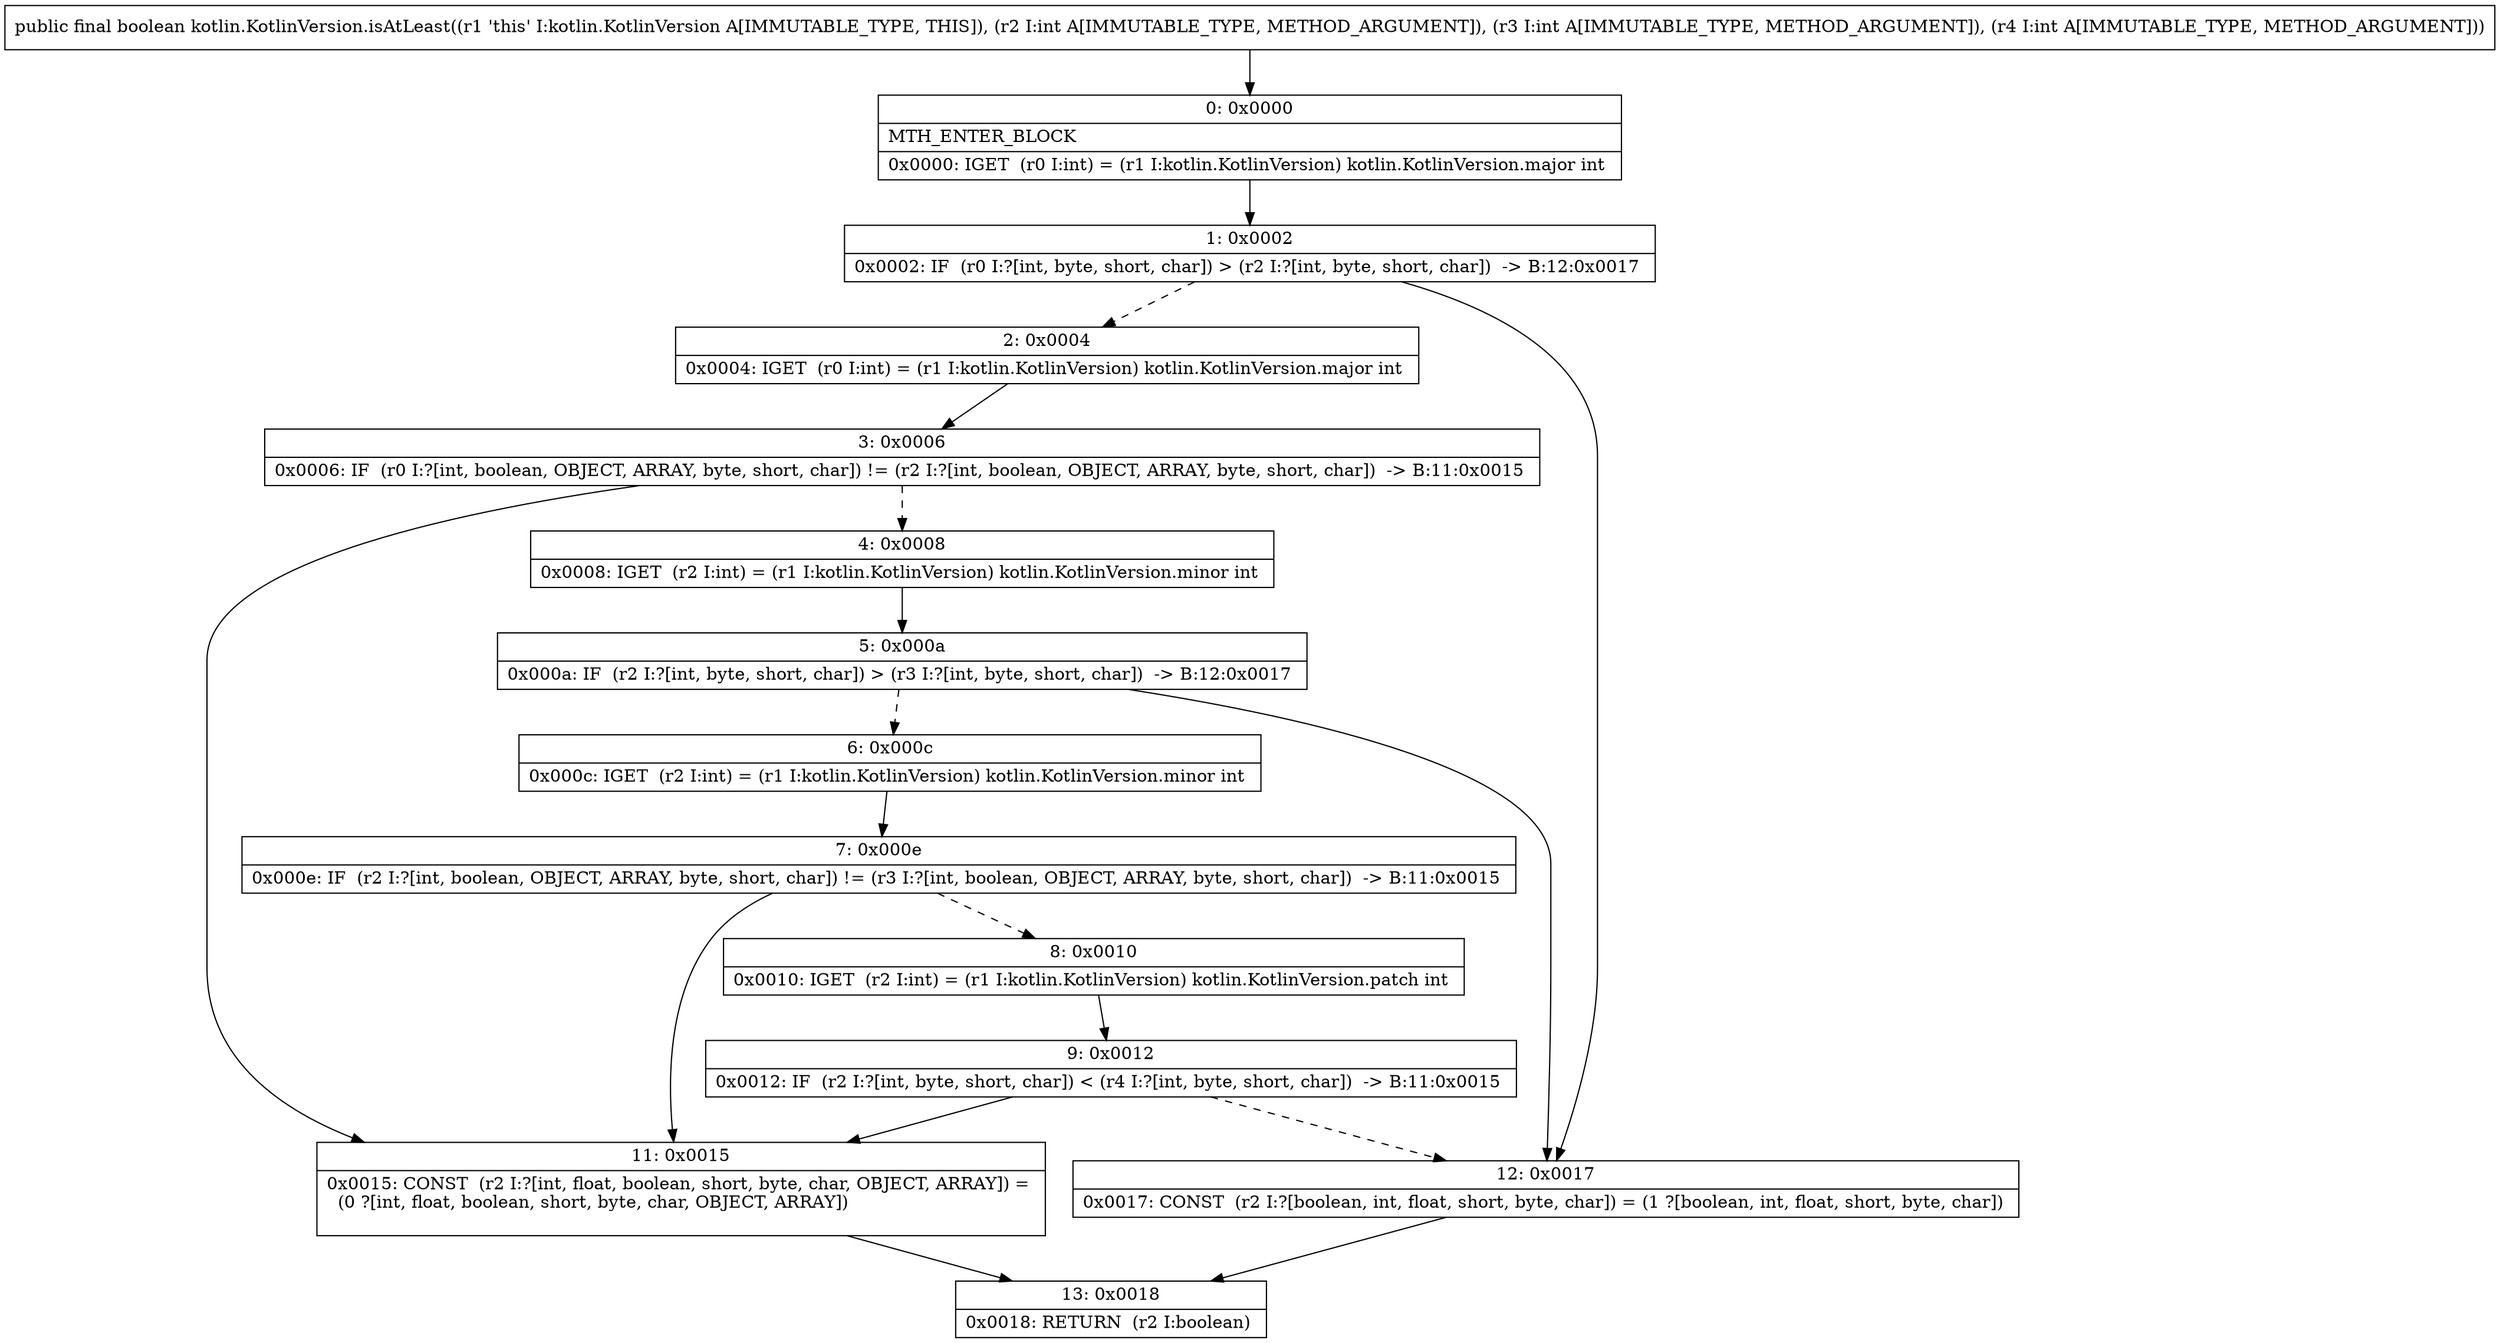 digraph "CFG forkotlin.KotlinVersion.isAtLeast(III)Z" {
Node_0 [shape=record,label="{0\:\ 0x0000|MTH_ENTER_BLOCK\l|0x0000: IGET  (r0 I:int) = (r1 I:kotlin.KotlinVersion) kotlin.KotlinVersion.major int \l}"];
Node_1 [shape=record,label="{1\:\ 0x0002|0x0002: IF  (r0 I:?[int, byte, short, char]) \> (r2 I:?[int, byte, short, char])  \-\> B:12:0x0017 \l}"];
Node_2 [shape=record,label="{2\:\ 0x0004|0x0004: IGET  (r0 I:int) = (r1 I:kotlin.KotlinVersion) kotlin.KotlinVersion.major int \l}"];
Node_3 [shape=record,label="{3\:\ 0x0006|0x0006: IF  (r0 I:?[int, boolean, OBJECT, ARRAY, byte, short, char]) != (r2 I:?[int, boolean, OBJECT, ARRAY, byte, short, char])  \-\> B:11:0x0015 \l}"];
Node_4 [shape=record,label="{4\:\ 0x0008|0x0008: IGET  (r2 I:int) = (r1 I:kotlin.KotlinVersion) kotlin.KotlinVersion.minor int \l}"];
Node_5 [shape=record,label="{5\:\ 0x000a|0x000a: IF  (r2 I:?[int, byte, short, char]) \> (r3 I:?[int, byte, short, char])  \-\> B:12:0x0017 \l}"];
Node_6 [shape=record,label="{6\:\ 0x000c|0x000c: IGET  (r2 I:int) = (r1 I:kotlin.KotlinVersion) kotlin.KotlinVersion.minor int \l}"];
Node_7 [shape=record,label="{7\:\ 0x000e|0x000e: IF  (r2 I:?[int, boolean, OBJECT, ARRAY, byte, short, char]) != (r3 I:?[int, boolean, OBJECT, ARRAY, byte, short, char])  \-\> B:11:0x0015 \l}"];
Node_8 [shape=record,label="{8\:\ 0x0010|0x0010: IGET  (r2 I:int) = (r1 I:kotlin.KotlinVersion) kotlin.KotlinVersion.patch int \l}"];
Node_9 [shape=record,label="{9\:\ 0x0012|0x0012: IF  (r2 I:?[int, byte, short, char]) \< (r4 I:?[int, byte, short, char])  \-\> B:11:0x0015 \l}"];
Node_11 [shape=record,label="{11\:\ 0x0015|0x0015: CONST  (r2 I:?[int, float, boolean, short, byte, char, OBJECT, ARRAY]) = \l  (0 ?[int, float, boolean, short, byte, char, OBJECT, ARRAY])\l \l}"];
Node_12 [shape=record,label="{12\:\ 0x0017|0x0017: CONST  (r2 I:?[boolean, int, float, short, byte, char]) = (1 ?[boolean, int, float, short, byte, char]) \l}"];
Node_13 [shape=record,label="{13\:\ 0x0018|0x0018: RETURN  (r2 I:boolean) \l}"];
MethodNode[shape=record,label="{public final boolean kotlin.KotlinVersion.isAtLeast((r1 'this' I:kotlin.KotlinVersion A[IMMUTABLE_TYPE, THIS]), (r2 I:int A[IMMUTABLE_TYPE, METHOD_ARGUMENT]), (r3 I:int A[IMMUTABLE_TYPE, METHOD_ARGUMENT]), (r4 I:int A[IMMUTABLE_TYPE, METHOD_ARGUMENT])) }"];
MethodNode -> Node_0;
Node_0 -> Node_1;
Node_1 -> Node_2[style=dashed];
Node_1 -> Node_12;
Node_2 -> Node_3;
Node_3 -> Node_4[style=dashed];
Node_3 -> Node_11;
Node_4 -> Node_5;
Node_5 -> Node_6[style=dashed];
Node_5 -> Node_12;
Node_6 -> Node_7;
Node_7 -> Node_8[style=dashed];
Node_7 -> Node_11;
Node_8 -> Node_9;
Node_9 -> Node_11;
Node_9 -> Node_12[style=dashed];
Node_11 -> Node_13;
Node_12 -> Node_13;
}

